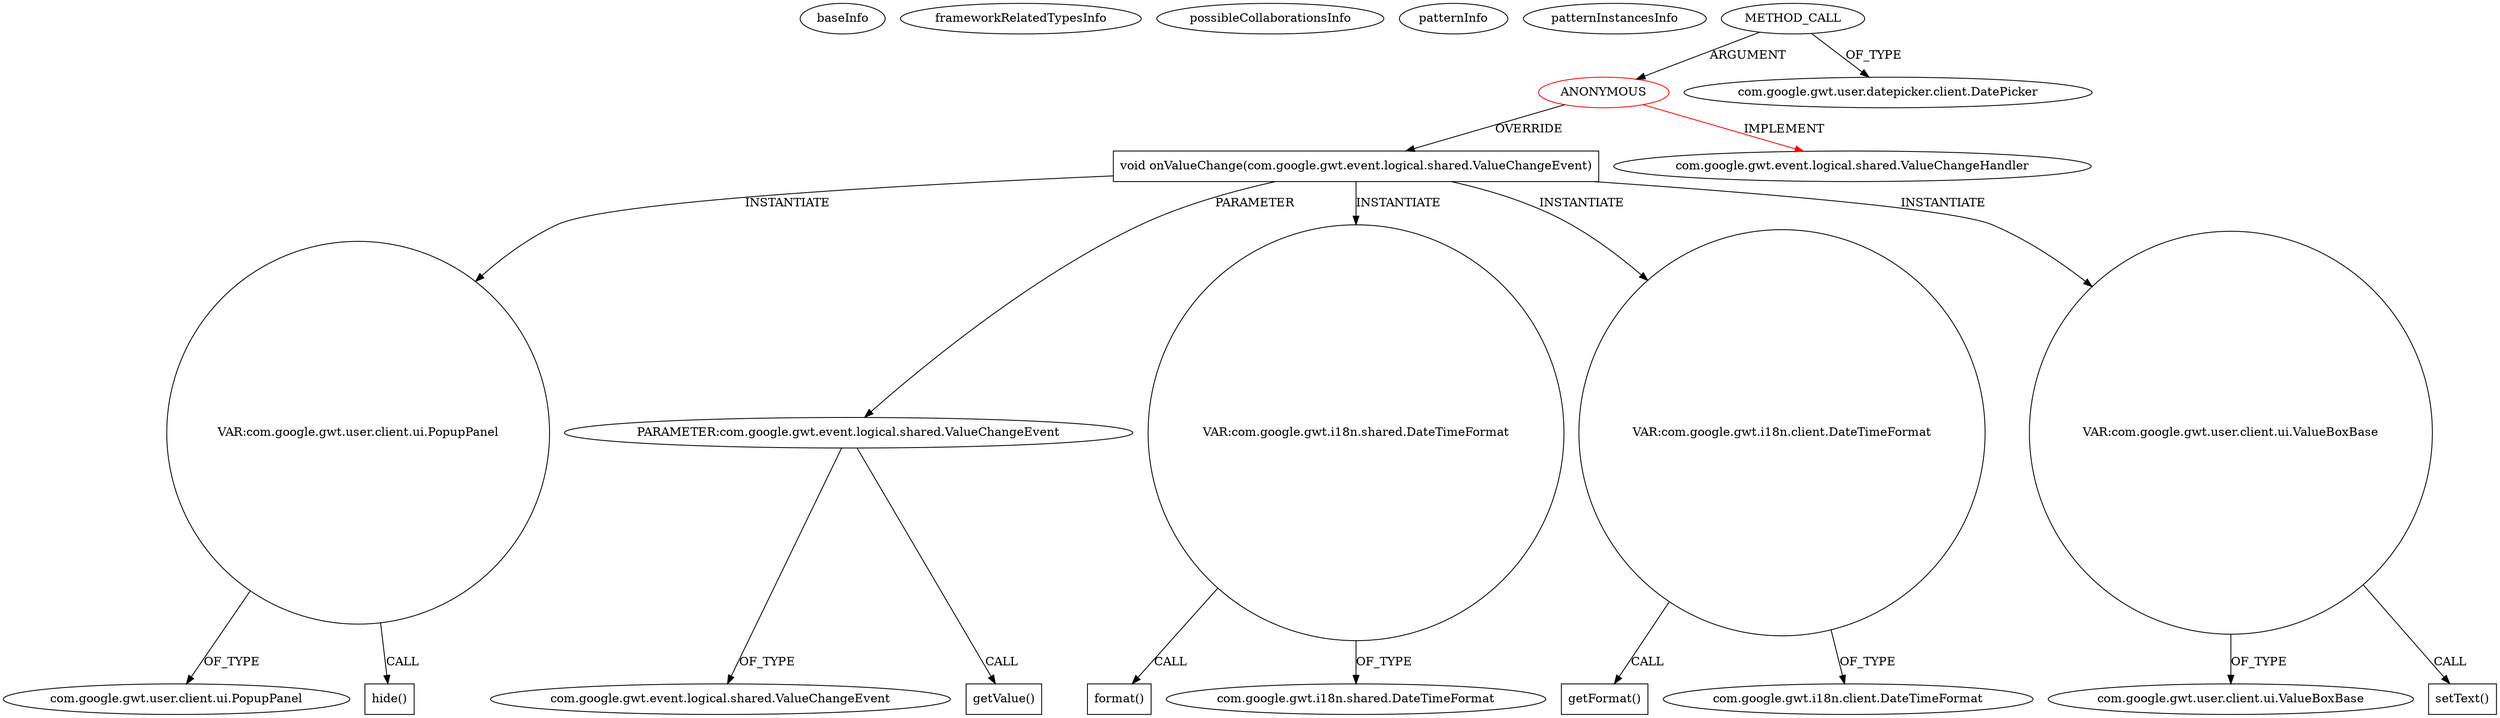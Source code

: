 digraph {
baseInfo[graphId=557,category="pattern",isAnonymous=true,possibleRelation=false]
frameworkRelatedTypesInfo[0="com.google.gwt.event.logical.shared.ValueChangeHandler"]
possibleCollaborationsInfo[]
patternInfo[frequency=2.0,patternRootClient=0]
patternInstancesInfo[0="coldplayguy-flight87~/coldplayguy-flight87/flight87-master/BookFlight/src/bookflight/client/BookFlight.java~void onModuleLoad()~1096"]
4[label="void onValueChange(com.google.gwt.event.logical.shared.ValueChangeEvent)",vertexType="OVERRIDING_METHOD_DECLARATION",isFrameworkType=false,shape=box]
18[label="VAR:com.google.gwt.user.client.ui.PopupPanel",vertexType="VARIABLE_EXPRESION",isFrameworkType=false,shape=circle]
5[label="PARAMETER:com.google.gwt.event.logical.shared.ValueChangeEvent",vertexType="PARAMETER_DECLARATION",isFrameworkType=false]
9[label="VAR:com.google.gwt.i18n.shared.DateTimeFormat",vertexType="VARIABLE_EXPRESION",isFrameworkType=false,shape=circle]
0[label="ANONYMOUS",vertexType="ROOT_ANONYMOUS_DECLARATION",isFrameworkType=false,color=red]
1[label="com.google.gwt.event.logical.shared.ValueChangeHandler",vertexType="FRAMEWORK_INTERFACE_TYPE",isFrameworkType=false]
2[label="METHOD_CALL",vertexType="OUTSIDE_CALL",isFrameworkType=false]
10[label="format()",vertexType="INSIDE_CALL",isFrameworkType=false,shape=box]
12[label="VAR:com.google.gwt.i18n.client.DateTimeFormat",vertexType="VARIABLE_EXPRESION",isFrameworkType=false,shape=circle]
20[label="com.google.gwt.user.client.ui.PopupPanel",vertexType="FRAMEWORK_CLASS_TYPE",isFrameworkType=false]
6[label="com.google.gwt.event.logical.shared.ValueChangeEvent",vertexType="FRAMEWORK_CLASS_TYPE",isFrameworkType=false]
3[label="com.google.gwt.user.datepicker.client.DatePicker",vertexType="FRAMEWORK_CLASS_TYPE",isFrameworkType=false]
13[label="getFormat()",vertexType="INSIDE_CALL",isFrameworkType=false,shape=box]
14[label="com.google.gwt.i18n.client.DateTimeFormat",vertexType="FRAMEWORK_CLASS_TYPE",isFrameworkType=false]
15[label="VAR:com.google.gwt.user.client.ui.ValueBoxBase",vertexType="VARIABLE_EXPRESION",isFrameworkType=false,shape=circle]
17[label="com.google.gwt.user.client.ui.ValueBoxBase",vertexType="FRAMEWORK_CLASS_TYPE",isFrameworkType=false]
16[label="setText()",vertexType="INSIDE_CALL",isFrameworkType=false,shape=box]
11[label="com.google.gwt.i18n.shared.DateTimeFormat",vertexType="FRAMEWORK_CLASS_TYPE",isFrameworkType=false]
8[label="getValue()",vertexType="INSIDE_CALL",isFrameworkType=false,shape=box]
19[label="hide()",vertexType="INSIDE_CALL",isFrameworkType=false,shape=box]
4->18[label="INSTANTIATE"]
5->8[label="CALL"]
4->12[label="INSTANTIATE"]
4->15[label="INSTANTIATE"]
9->10[label="CALL"]
12->14[label="OF_TYPE"]
18->20[label="OF_TYPE"]
18->19[label="CALL"]
5->6[label="OF_TYPE"]
4->5[label="PARAMETER"]
0->1[label="IMPLEMENT",color=red]
2->3[label="OF_TYPE"]
15->16[label="CALL"]
15->17[label="OF_TYPE"]
4->9[label="INSTANTIATE"]
0->4[label="OVERRIDE"]
9->11[label="OF_TYPE"]
12->13[label="CALL"]
2->0[label="ARGUMENT"]
}
